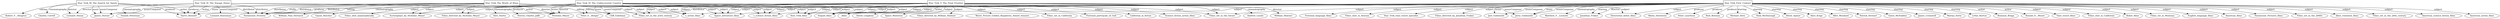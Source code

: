 digraph dbpedia {
Star_Trek_First_Contact[shape=box];
Star_Trek_First_Contact -> Joel_Goldsmith [label="musicComposer"];
Star_Trek_First_Contact -> Jerry_Goldsmith [label="musicComposer"];
Star_Trek_First_Contact -> Matthew_F__Leonetti [label="cinematography"];
Star_Trek_First_Contact -> Jonathan_Frakes [label="director"];
Star_Trek_First_Contact -> Paramount_Pictures [label="distributor"];
Star_Trek_First_Contact -> Joel_Goldsmith [label="music"];
Star_Trek_First_Contact -> Jerry_Goldsmith [label="music"];
Star_Trek_First_Contact -> Marty_Hornstein [label="producer"];
Star_Trek_First_Contact -> Peter_Lauritson [label="producer"];
Star_Trek_First_Contact -> Rick_Berman [label="producer"];
Star_Trek_First_Contact -> Michael_Dorn [label="starring"];
Star_Trek_First_Contact -> Neal_McDonough [label="starring"];
Star_Trek_First_Contact -> Brent_Spiner [label="starring"];
Star_Trek_First_Contact -> Alice_Krige [label="starring"];
Star_Trek_First_Contact -> Alfre_Woodard [label="starring"];
Star_Trek_First_Contact -> Patrick_Stewart [label="starring"];
Star_Trek_First_Contact -> Jonathan_Frakes [label="starring"];
Star_Trek_First_Contact -> Gates_McFadden [label="starring"];
Star_Trek_First_Contact -> James_Cromwell [label="starring"];
Star_Trek_First_Contact -> Marina_Sirtis [label="starring"];
Star_Trek_First_Contact -> LeVar_Burton [label="starring"];
Star_Trek_First_Contact -> Brannon_Braga [label="writer"];
Star_Trek_First_Contact -> Ronald_D__Moore [label="writer"];
Star_Trek_First_Contact -> Time_travel_films [label="subject"];
Star_Trek_First_Contact -> Films_shot_in_California [label="subject"];
Star_Trek_First_Contact -> Robot_films [label="subject"];
Star_Trek_First_Contact -> Films_set_in_Montana [label="subject"];
Star_Trek_First_Contact -> English_language_films [label="subject"];
Star_Trek_First_Contact -> American_films [label="subject"];
Star_Trek_First_Contact -> s_action_films [label="subject"];
Star_Trek_First_Contact -> s_science_fiction_films [label="subject"];
Star_Trek_First_Contact -> _films [label="subject"];
Star_Trek_First_Contact -> Paramount_Pictures_films [label="subject"];
Star_Trek_First_Contact -> Films_set_in_the_2060s [label="subject"];
Star_Trek_First_Contact -> Films_set_in_the_future [label="subject"];
Star_Trek_First_Contact -> Alien_visitation_films [label="subject"];
Star_Trek_First_Contact -> Space_adventure_films [label="subject"];
Star_Trek_First_Contact -> Films_set_in_the_24th_century [label="subject"];
Star_Trek_First_Contact -> Sequel_films [label="subject"];
Star_Trek_First_Contact -> American_science_fiction_films [label="subject"];
Star_Trek_First_Contact -> American_action_films [label="subject"];
Star_Trek_First_Contact -> Directorial_debut_films [label="subject"];
Star_Trek_First_Contact -> Fictional_language_films [label="subject"];
Star_Trek_First_Contact -> Films_shot_in_Arizona [label="subject"];
Star_Trek_First_Contact -> Star_Trek_films [label="subject"];
Star_Trek_First_Contact -> Star_Trek_time_travel_episodes [label="subject"];
Star_Trek_First_Contact -> Films_directed_by_Jonathan_Frakes [label="subject"];

Star_Trek_III_The_Search_for_Spock[shape=box];
Star_Trek_III_The_Search_for_Spock -> Robert_F__Shugrue [label="editing"];
Star_Trek_III_The_Search_for_Spock -> James_Horner [label="musicComposer"];
Star_Trek_III_The_Search_for_Spock -> Charles_Correll [label="cinematography"];
Star_Trek_III_The_Search_for_Spock -> Leonard_Nimoy [label="director"];
Star_Trek_III_The_Search_for_Spock -> Paramount_Pictures [label="distributor"];
Star_Trek_III_The_Search_for_Spock -> James_Horner [label="music"];
Star_Trek_III_The_Search_for_Spock -> Harve_Bennett [label="producer"];
Star_Trek_III_The_Search_for_Spock -> Harve_Bennett [label="writer"];

Star_Trek_IV_The_Voyage_Home[shape=box];
Star_Trek_IV_The_Voyage_Home -> Peter_E__Berger [label="editing"];
Star_Trek_IV_The_Voyage_Home -> Leonard_Rosenman [label="musicComposer"];
Star_Trek_IV_The_Voyage_Home -> Donald_Peterman [label="cinematography"];
Star_Trek_IV_The_Voyage_Home -> Leonard_Nimoy [label="director"];
Star_Trek_IV_The_Voyage_Home -> Paramount_Pictures [label="distributor"];
Star_Trek_IV_The_Voyage_Home -> Harve_Bennett [label="producer"];
Star_Trek_IV_The_Voyage_Home -> Nicholas_Meyer [label="writer"];
Star_Trek_IV_The_Voyage_Home -> Harve_Bennett [label="writer"];

Star_Trek_The_Wrath_of_Khan[shape=box];
Star_Trek_The_Wrath_of_Khan -> William_Paul_Dornisch [label="editing"];
Star_Trek_The_Wrath_of_Khan -> James_Horner [label="musicComposer"];
Star_Trek_The_Wrath_of_Khan -> Gayne_Rescher [label="cinematography"];
Star_Trek_The_Wrath_of_Khan -> Nicholas_Meyer [label="director"];
Star_Trek_The_Wrath_of_Khan -> Paramount_Pictures [label="distributor"];
Star_Trek_The_Wrath_of_Khan -> James_Horner [label="music"];
Star_Trek_The_Wrath_of_Khan -> Paramount_Pictures [label="studio"];
Star_Trek_The_Wrath_of_Khan -> Films_shot_anamorphically [label="subject"];
Star_Trek_The_Wrath_of_Khan -> Films_set_in_the_23rd_century [label="subject"];
Star_Trek_The_Wrath_of_Khan -> Films_directed_by_Nicholas_Meyer [label="subject"];
Star_Trek_The_Wrath_of_Khan -> Screenplays_by_Nicholas_Meyer [label="subject"];
Star_Trek_The_Wrath_of_Khan -> _films [label="subject"];
Star_Trek_The_Wrath_of_Khan -> s_science_fiction_films [label="subject"];
Star_Trek_The_Wrath_of_Khan -> s_action_films [label="subject"];
Star_Trek_The_Wrath_of_Khan -> Films_set_in_the_future [label="subject"];
Star_Trek_The_Wrath_of_Khan -> Space_adventure_films [label="subject"];
Star_Trek_The_Wrath_of_Khan -> Sequel_films [label="subject"];
Star_Trek_The_Wrath_of_Khan -> Star_Trek_films [label="subject"];

Star_Trek_V_The_Final_Frontier[shape=box];
Star_Trek_V_The_Final_Frontier -> Peter_E__Berger [label="editing"];
Star_Trek_V_The_Final_Frontier -> Jerry_Goldsmith [label="musicComposer"];
Star_Trek_V_The_Final_Frontier -> Andrew_Laszlo [label="cinematography"];
Star_Trek_V_The_Final_Frontier -> William_Shatner [label="director"];
Star_Trek_V_The_Final_Frontier -> Paramount_Pictures [label="distributor"];
Star_Trek_V_The_Final_Frontier -> Harve_Bennett [label="producer"];
Star_Trek_V_The_Final_Frontier -> David_Loughery [label="writer"];
Star_Trek_V_The_Final_Frontier -> Space_Westerns [label="subject"];
Star_Trek_V_The_Final_Frontier -> Films_set_in_the_23rd_century [label="subject"];
Star_Trek_V_The_Final_Frontier -> Films_directed_by_William_Shatner [label="subject"];
Star_Trek_V_The_Final_Frontier -> Worst_Picture_Golden_Raspberry_Award_winners [label="subject"];
Star_Trek_V_The_Final_Frontier -> s_science_fiction_films [label="subject"];
Star_Trek_V_The_Final_Frontier -> Films_set_in_California [label="subject"];
Star_Trek_V_The_Final_Frontier -> _films [label="subject"];
Star_Trek_V_The_Final_Frontier -> s_action_films [label="subject"];
Star_Trek_V_The_Final_Frontier -> Films_set_in_the_future [label="subject"];
Star_Trek_V_The_Final_Frontier -> Space_adventure_films [label="subject"];
Star_Trek_V_The_Final_Frontier -> Sequel_films [label="subject"];
Star_Trek_V_The_Final_Frontier -> Directorial_debut_films [label="subject"];
Star_Trek_V_The_Final_Frontier -> Fictional_portrayals_of_God [label="subject"];
Star_Trek_V_The_Final_Frontier -> California_in_fiction [label="subject"];
Star_Trek_V_The_Final_Frontier -> Star_Trek_films [label="subject"];
Star_Trek_V_The_Final_Frontier -> Science_fiction_action_films [label="subject"];

Star_Trek_VI_The_Undiscovered_Country[shape=box];
Star_Trek_VI_The_Undiscovered_Country -> Cliff_Eidelman [label="musicComposer"];
Star_Trek_VI_The_Undiscovered_Country -> Hiro_Narita [label="cinematography"];
Star_Trek_VI_The_Undiscovered_Country -> Nicholas_Meyer [label="director"];
Star_Trek_VI_The_Undiscovered_Country -> Paramount_Pictures [label="distributor"];
Star_Trek_VI_The_Undiscovered_Country -> Cliff_Eidelman [label="music"];
Star_Trek_VI_The_Undiscovered_Country -> Steven_Charles_Jaffe [label="producer"];
Star_Trek_VI_The_Undiscovered_Country -> Nicholas_Meyer [label="writer"];
Star_Trek_VI_The_Undiscovered_Country -> Films_set_in_the_23rd_century [label="subject"];
Star_Trek_VI_The_Undiscovered_Country -> Films_directed_by_Nicholas_Meyer [label="subject"];
Star_Trek_VI_The_Undiscovered_Country -> Screenplays_by_Nicholas_Meyer [label="subject"];
Star_Trek_VI_The_Undiscovered_Country -> s_action_films [label="subject"];
Star_Trek_VI_The_Undiscovered_Country -> s_science_fiction_films [label="subject"];
Star_Trek_VI_The_Undiscovered_Country -> _films [label="subject"];
Star_Trek_VI_The_Undiscovered_Country -> Space_adventure_films [label="subject"];
Star_Trek_VI_The_Undiscovered_Country -> Sequel_films [label="subject"];
Star_Trek_VI_The_Undiscovered_Country -> Star_Trek_films [label="subject"];

}

